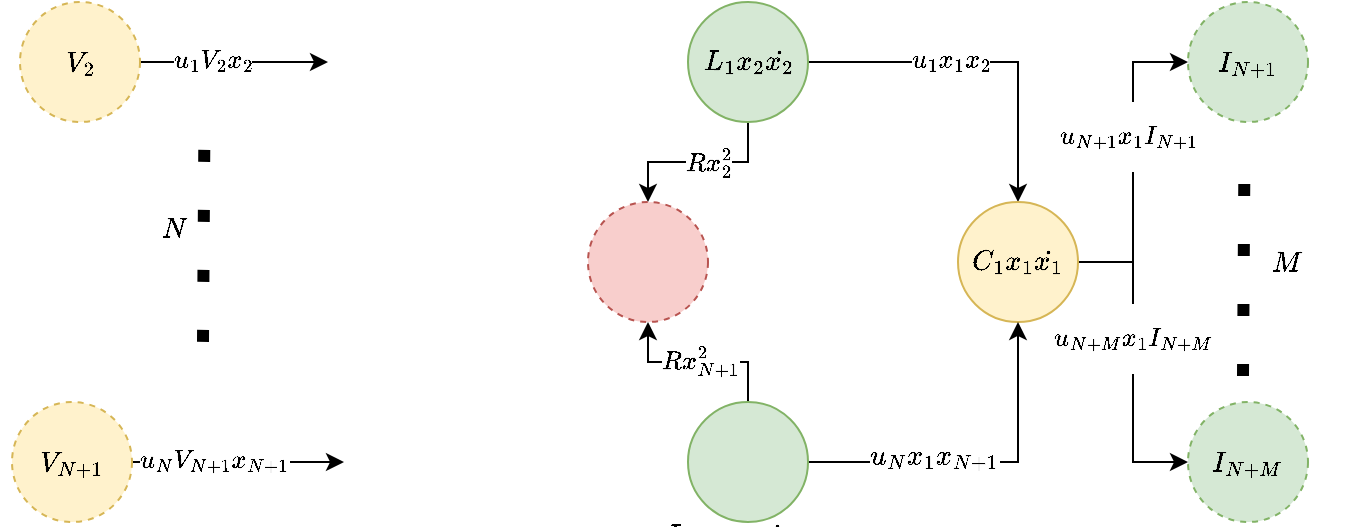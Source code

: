 <mxfile version="14.1.8" type="device"><diagram id="qkD1Uyv4oJS3TJNYdxAf" name="Page-1"><mxGraphModel dx="1571" dy="599" grid="1" gridSize="12" guides="1" tooltips="1" connect="1" arrows="1" fold="1" page="1" pageScale="1" pageWidth="850" pageHeight="1100" math="1" shadow="0"><root><mxCell id="0"/><mxCell id="1" parent="0"/><mxCell id="KrP2umfjc1I0FBW_F1Zc-14" style="edgeStyle=orthogonalEdgeStyle;rounded=0;orthogonalLoop=1;jettySize=auto;html=1;exitX=1;exitY=0.5;exitDx=0;exitDy=0;labelBackgroundColor=none;" parent="1" source="KrP2umfjc1I0FBW_F1Zc-1" edge="1"><mxGeometry relative="1" as="geometry"><mxPoint x="50" y="190" as="targetPoint"/></mxGeometry></mxCell><mxCell id="KrP2umfjc1I0FBW_F1Zc-20" value="$$u_1V_2x_2$$" style="edgeLabel;html=1;align=center;verticalAlign=middle;resizable=0;points=[];" parent="KrP2umfjc1I0FBW_F1Zc-14" vertex="1" connectable="0"><mxGeometry x="-0.233" y="1" relative="1" as="geometry"><mxPoint as="offset"/></mxGeometry></mxCell><mxCell id="KrP2umfjc1I0FBW_F1Zc-1" value="$$V_2$$" style="ellipse;whiteSpace=wrap;html=1;aspect=fixed;dashed=1;fillColor=#fff2cc;strokeColor=#d6b656;" parent="1" vertex="1"><mxGeometry x="-104" y="160" width="60" height="60" as="geometry"/></mxCell><mxCell id="KrP2umfjc1I0FBW_F1Zc-15" style="edgeStyle=orthogonalEdgeStyle;rounded=0;orthogonalLoop=1;jettySize=auto;html=1;exitX=1;exitY=0.5;exitDx=0;exitDy=0;entryX=0.5;entryY=0;entryDx=0;entryDy=0;labelBackgroundColor=none;" parent="1" source="KrP2umfjc1I0FBW_F1Zc-2" target="KrP2umfjc1I0FBW_F1Zc-6" edge="1"><mxGeometry relative="1" as="geometry"/></mxCell><mxCell id="KrP2umfjc1I0FBW_F1Zc-21" value="$$u_1x_1x_2$$" style="edgeLabel;html=1;align=center;verticalAlign=middle;resizable=0;points=[];" parent="KrP2umfjc1I0FBW_F1Zc-15" vertex="1" connectable="0"><mxGeometry x="-0.195" y="1" relative="1" as="geometry"><mxPoint as="offset"/></mxGeometry></mxCell><mxCell id="U1Hq-O5kNblu9YDVFjFF-3" style="edgeStyle=orthogonalEdgeStyle;rounded=0;orthogonalLoop=1;jettySize=auto;html=1;exitX=0.5;exitY=1;exitDx=0;exitDy=0;entryX=0.5;entryY=0;entryDx=0;entryDy=0;" parent="1" source="KrP2umfjc1I0FBW_F1Zc-2" target="KrP2umfjc1I0FBW_F1Zc-3" edge="1"><mxGeometry relative="1" as="geometry"/></mxCell><mxCell id="U1Hq-O5kNblu9YDVFjFF-4" value="$$Rx_2^2$$" style="edgeLabel;html=1;align=center;verticalAlign=middle;resizable=0;points=[];" parent="U1Hq-O5kNblu9YDVFjFF-3" vertex="1" connectable="0"><mxGeometry x="0.316" relative="1" as="geometry"><mxPoint x="19" as="offset"/></mxGeometry></mxCell><mxCell id="KrP2umfjc1I0FBW_F1Zc-2" value="$$L_1x_2\dot{x_2}$$" style="ellipse;whiteSpace=wrap;html=1;aspect=fixed;fillColor=#d5e8d4;strokeColor=#82b366;" parent="1" vertex="1"><mxGeometry x="230" y="160" width="60" height="60" as="geometry"/></mxCell><mxCell id="KrP2umfjc1I0FBW_F1Zc-3" value="" style="ellipse;whiteSpace=wrap;html=1;aspect=fixed;dashed=1;fillColor=#f8cecc;strokeColor=#b85450;" parent="1" vertex="1"><mxGeometry x="180" y="260" width="60" height="60" as="geometry"/></mxCell><mxCell id="U1Hq-O5kNblu9YDVFjFF-6" style="edgeStyle=orthogonalEdgeStyle;rounded=0;orthogonalLoop=1;jettySize=auto;html=1;exitX=1;exitY=0.5;exitDx=0;exitDy=0;entryX=0;entryY=0.5;entryDx=0;entryDy=0;" parent="1" source="KrP2umfjc1I0FBW_F1Zc-6" target="U1Hq-O5kNblu9YDVFjFF-5" edge="1"><mxGeometry relative="1" as="geometry"/></mxCell><mxCell id="U1Hq-O5kNblu9YDVFjFF-7" value="$$u_{N+1}x_1I_{N+1}$$" style="edgeLabel;html=1;align=center;verticalAlign=middle;resizable=0;points=[];" parent="U1Hq-O5kNblu9YDVFjFF-6" vertex="1" connectable="0"><mxGeometry x="0.175" y="3" relative="1" as="geometry"><mxPoint as="offset"/></mxGeometry></mxCell><mxCell id="U1Hq-O5kNblu9YDVFjFF-18" style="edgeStyle=orthogonalEdgeStyle;rounded=0;orthogonalLoop=1;jettySize=auto;html=1;exitX=1;exitY=0.5;exitDx=0;exitDy=0;entryX=0;entryY=0.5;entryDx=0;entryDy=0;fontSize=12;" parent="1" source="KrP2umfjc1I0FBW_F1Zc-6" target="U1Hq-O5kNblu9YDVFjFF-12" edge="1"><mxGeometry relative="1" as="geometry"/></mxCell><mxCell id="U1Hq-O5kNblu9YDVFjFF-19" value="&lt;span style=&quot;font-size: 11px&quot;&gt;$$u_{N+M}x_1I_{N+M}$$&lt;/span&gt;" style="edgeLabel;html=1;align=center;verticalAlign=middle;resizable=0;points=[];fontSize=12;" parent="U1Hq-O5kNblu9YDVFjFF-18" vertex="1" connectable="0"><mxGeometry x="-0.163" y="-1" relative="1" as="geometry"><mxPoint as="offset"/></mxGeometry></mxCell><mxCell id="KrP2umfjc1I0FBW_F1Zc-6" value="$$C_1x_1\dot{x_1}$$" style="ellipse;whiteSpace=wrap;html=1;aspect=fixed;fillColor=#fff2cc;strokeColor=#d6b656;" parent="1" vertex="1"><mxGeometry x="365" y="260" width="60" height="60" as="geometry"/></mxCell><mxCell id="U1Hq-O5kNblu9YDVFjFF-1" value="" style="endArrow=none;dashed=1;html=1;strokeWidth=6;entryX=0.515;entryY=1.203;entryDx=0;entryDy=0;entryPerimeter=0;dashPattern=1 4;endSize=12;targetPerimeterSpacing=12;sourcePerimeterSpacing=12;" parent="1" edge="1"><mxGeometry width="50" height="50" relative="1" as="geometry"><mxPoint x="-12.504" y="329.94" as="sourcePoint"/><mxPoint x="-11.75" y="216.0" as="targetPoint"/></mxGeometry></mxCell><mxCell id="U1Hq-O5kNblu9YDVFjFF-2" value="$$N$$" style="text;html=1;align=center;verticalAlign=middle;resizable=0;points=[];autosize=1;" parent="1" vertex="1"><mxGeometry x="-52" y="262.97" width="50" height="20" as="geometry"/></mxCell><mxCell id="U1Hq-O5kNblu9YDVFjFF-5" value="$$I_{N+1}$$" style="ellipse;whiteSpace=wrap;html=1;aspect=fixed;fillColor=#d5e8d4;strokeColor=#82b366;dashed=1;" parent="1" vertex="1"><mxGeometry x="480" y="160" width="60" height="60" as="geometry"/></mxCell><mxCell id="U1Hq-O5kNblu9YDVFjFF-8" style="edgeStyle=orthogonalEdgeStyle;rounded=0;orthogonalLoop=1;jettySize=auto;html=1;exitX=1;exitY=0.5;exitDx=0;exitDy=0;labelBackgroundColor=none;" parent="1" source="U1Hq-O5kNblu9YDVFjFF-10" edge="1"><mxGeometry relative="1" as="geometry"><mxPoint x="58" y="390" as="targetPoint"/></mxGeometry></mxCell><mxCell id="U1Hq-O5kNblu9YDVFjFF-9" value="$$u_NV_{N+1}x_{N+1}$$" style="edgeLabel;html=1;align=center;verticalAlign=middle;resizable=0;points=[];" parent="U1Hq-O5kNblu9YDVFjFF-8" vertex="1" connectable="0"><mxGeometry x="-0.233" y="1" relative="1" as="geometry"><mxPoint as="offset"/></mxGeometry></mxCell><mxCell id="U1Hq-O5kNblu9YDVFjFF-10" value="$$V_{N+1}$$" style="ellipse;whiteSpace=wrap;html=1;aspect=fixed;dashed=1;fillColor=#fff2cc;strokeColor=#d6b656;" parent="1" vertex="1"><mxGeometry x="-108" y="360" width="60" height="60" as="geometry"/></mxCell><mxCell id="U1Hq-O5kNblu9YDVFjFF-13" style="edgeStyle=orthogonalEdgeStyle;rounded=0;orthogonalLoop=1;jettySize=auto;html=1;exitX=0.5;exitY=0;exitDx=0;exitDy=0;entryX=0.5;entryY=1;entryDx=0;entryDy=0;" parent="1" source="U1Hq-O5kNblu9YDVFjFF-11" target="KrP2umfjc1I0FBW_F1Zc-3" edge="1"><mxGeometry relative="1" as="geometry"/></mxCell><mxCell id="U1Hq-O5kNblu9YDVFjFF-15" value="$$Rx_{N+1}^2$$" style="edgeLabel;html=1;align=center;verticalAlign=middle;resizable=0;points=[];" parent="U1Hq-O5kNblu9YDVFjFF-13" vertex="1" connectable="0"><mxGeometry x="0.227" y="-1" relative="1" as="geometry"><mxPoint x="11" as="offset"/></mxGeometry></mxCell><mxCell id="U1Hq-O5kNblu9YDVFjFF-16" style="edgeStyle=orthogonalEdgeStyle;rounded=0;orthogonalLoop=1;jettySize=auto;html=1;exitX=1;exitY=0.5;exitDx=0;exitDy=0;entryX=0.5;entryY=1;entryDx=0;entryDy=0;fontSize=12;" parent="1" source="U1Hq-O5kNblu9YDVFjFF-11" target="KrP2umfjc1I0FBW_F1Zc-6" edge="1"><mxGeometry relative="1" as="geometry"/></mxCell><mxCell id="U1Hq-O5kNblu9YDVFjFF-17" value="$$u_Nx_1x_{N+1}$$" style="edgeLabel;html=1;align=center;verticalAlign=middle;resizable=0;points=[];fontSize=12;" parent="U1Hq-O5kNblu9YDVFjFF-16" vertex="1" connectable="0"><mxGeometry x="-0.282" y="3" relative="1" as="geometry"><mxPoint as="offset"/></mxGeometry></mxCell><mxCell id="U1Hq-O5kNblu9YDVFjFF-11" value="$$L_Nx_{N+1}\dot{x}_{N+1}$$" style="ellipse;whiteSpace=wrap;html=1;aspect=fixed;fillColor=#d5e8d4;strokeColor=#82b366;fontSize=12;labelPosition=center;verticalLabelPosition=bottom;align=center;verticalAlign=top;spacing=-17;" parent="1" vertex="1"><mxGeometry x="230" y="360" width="60" height="60" as="geometry"/></mxCell><mxCell id="U1Hq-O5kNblu9YDVFjFF-12" value="$$I_{N+M}$$" style="ellipse;whiteSpace=wrap;html=1;aspect=fixed;fillColor=#d5e8d4;strokeColor=#82b366;dashed=1;" parent="1" vertex="1"><mxGeometry x="480" y="360" width="60" height="60" as="geometry"/></mxCell><mxCell id="U1Hq-O5kNblu9YDVFjFF-20" value="$$M$$" style="text;html=1;align=center;verticalAlign=middle;resizable=0;points=[];autosize=1;" parent="1" vertex="1"><mxGeometry x="499" y="278" width="60" height="24" as="geometry"/></mxCell><mxCell id="U1Hq-O5kNblu9YDVFjFF-21" value="" style="endArrow=none;dashed=1;html=1;strokeWidth=6;entryX=0.515;entryY=1.203;entryDx=0;entryDy=0;entryPerimeter=0;dashPattern=1 4;endSize=12;targetPerimeterSpacing=12;sourcePerimeterSpacing=12;" parent="1" edge="1"><mxGeometry width="50" height="50" relative="1" as="geometry"><mxPoint x="507.496" y="346.97" as="sourcePoint"/><mxPoint x="508.25" y="233.03" as="targetPoint"/></mxGeometry></mxCell></root></mxGraphModel></diagram></mxfile>
